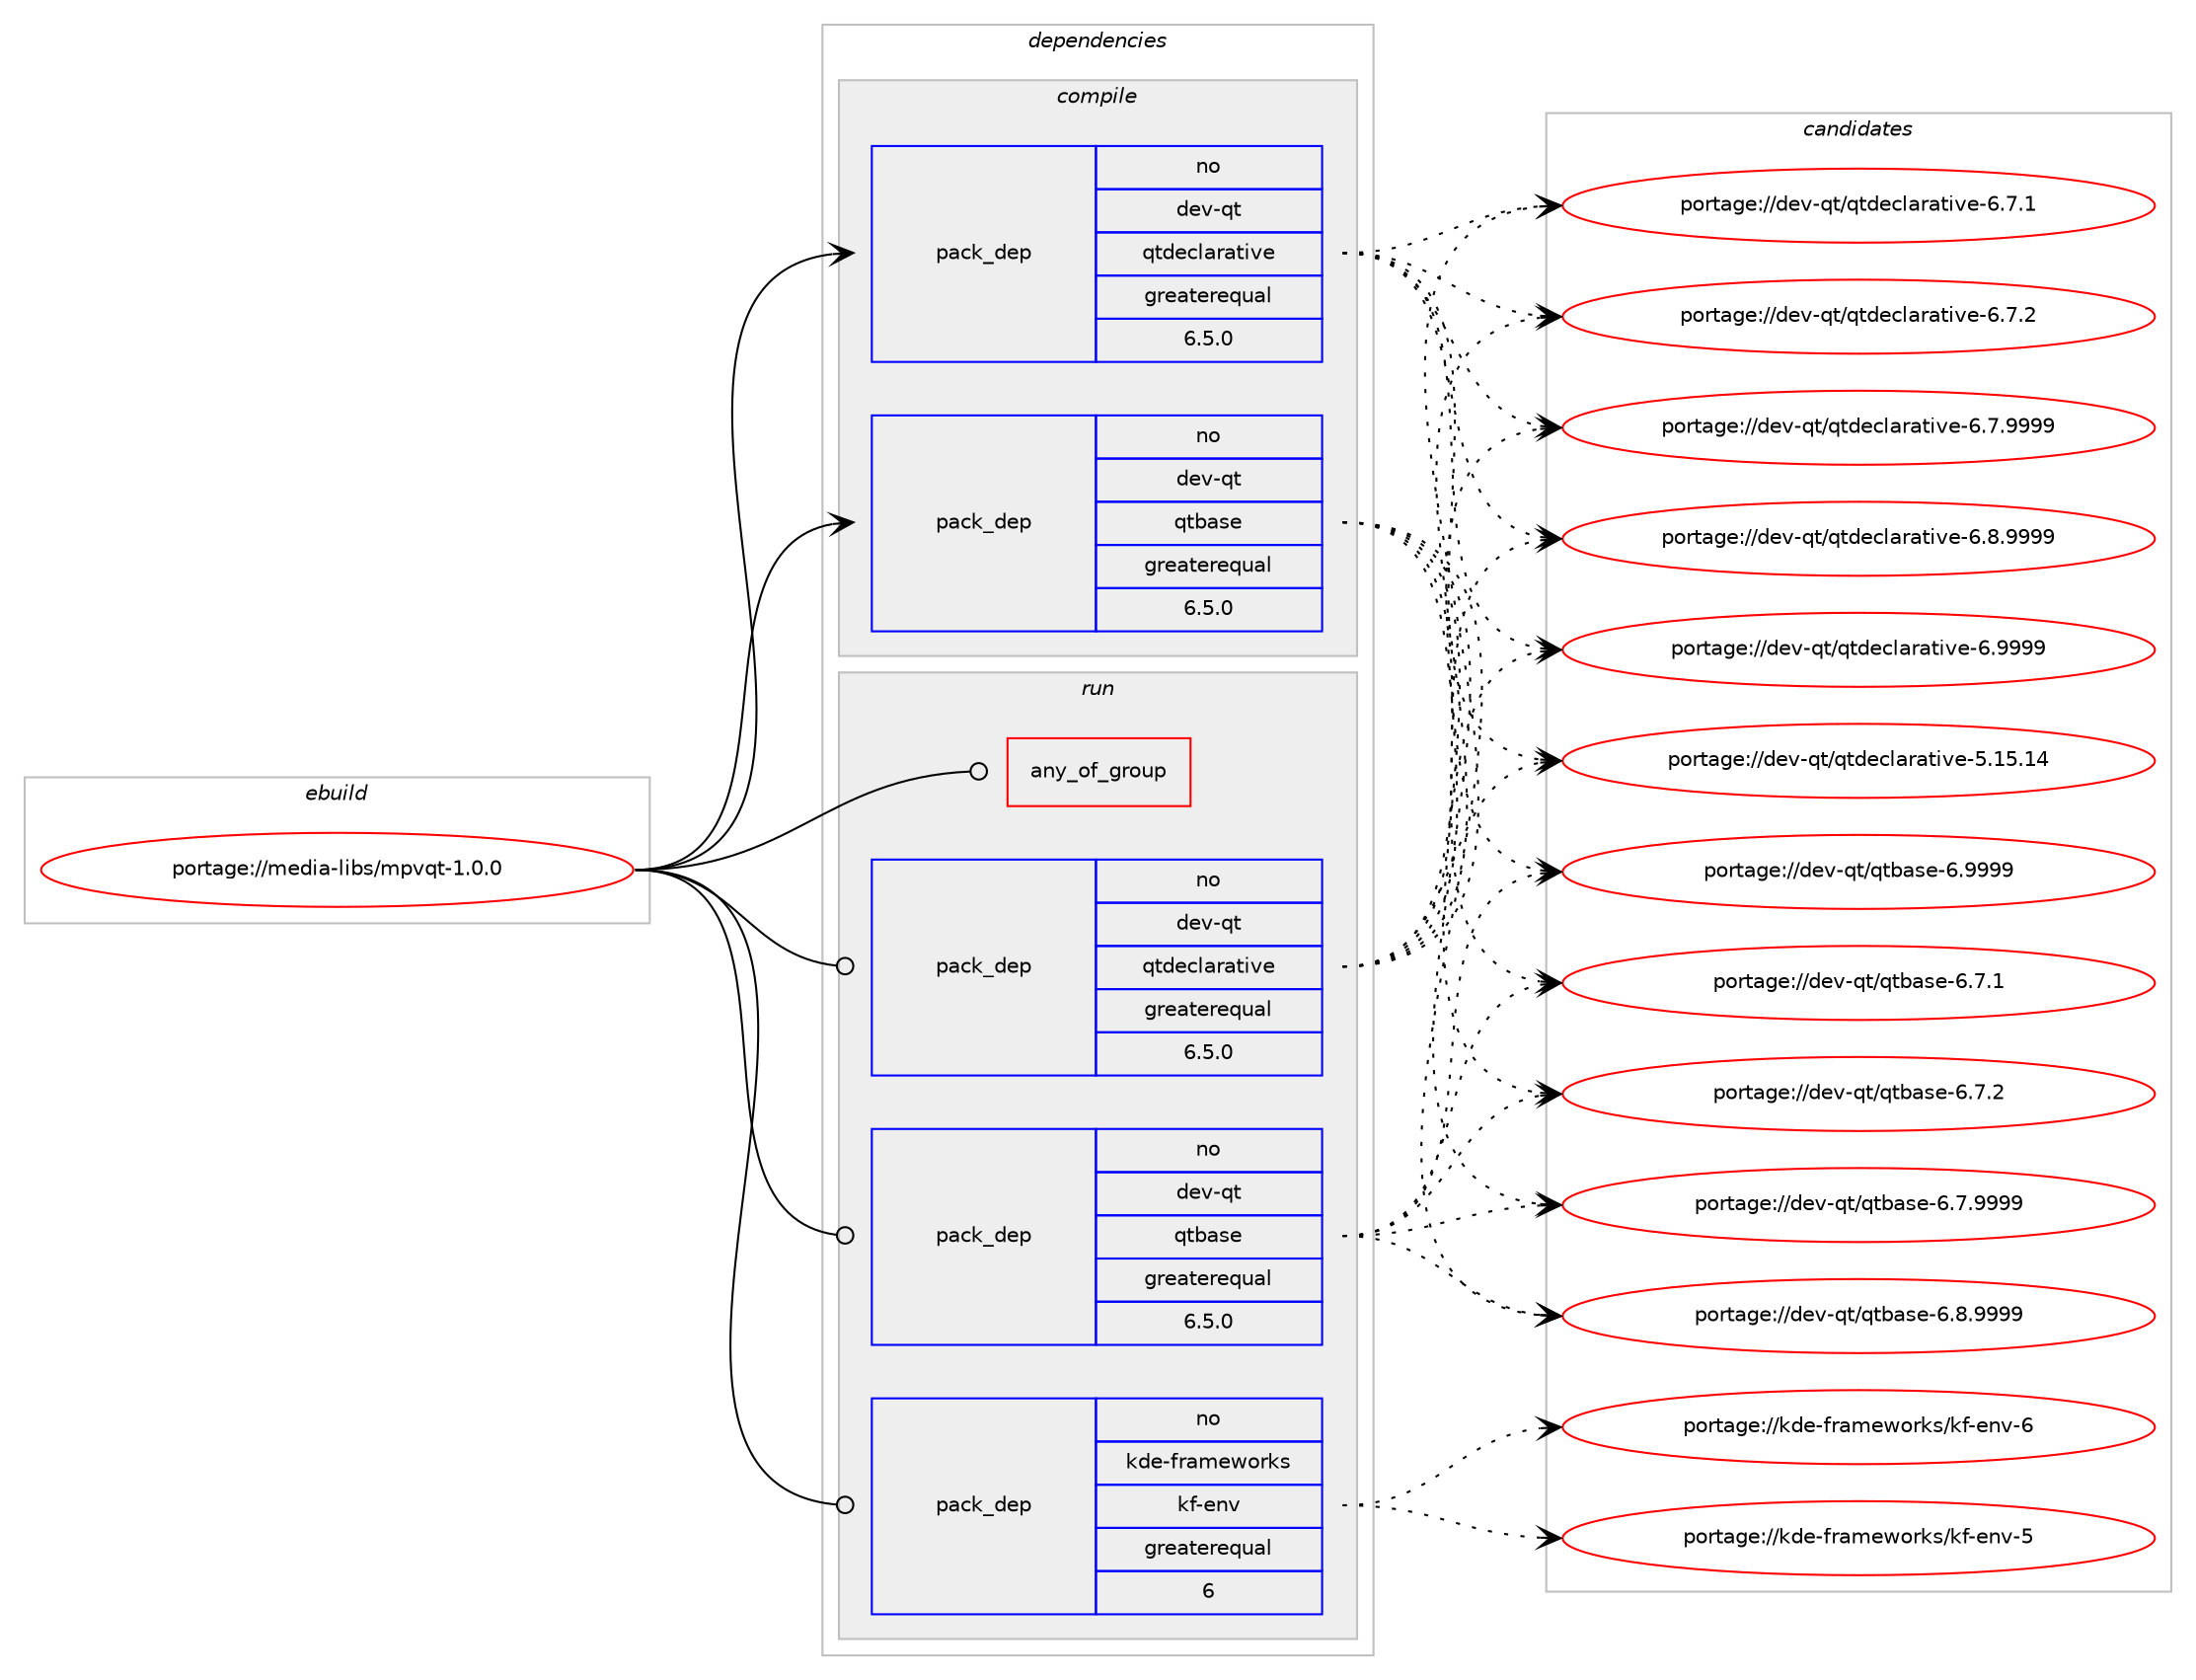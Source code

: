 digraph prolog {

# *************
# Graph options
# *************

newrank=true;
concentrate=true;
compound=true;
graph [rankdir=LR,fontname=Helvetica,fontsize=10,ranksep=1.5];#, ranksep=2.5, nodesep=0.2];
edge  [arrowhead=vee];
node  [fontname=Helvetica,fontsize=10];

# **********
# The ebuild
# **********

subgraph cluster_leftcol {
color=gray;
rank=same;
label=<<i>ebuild</i>>;
id [label="portage://media-libs/mpvqt-1.0.0", color=red, width=4, href="../media-libs/mpvqt-1.0.0.svg"];
}

# ****************
# The dependencies
# ****************

subgraph cluster_midcol {
color=gray;
label=<<i>dependencies</i>>;
subgraph cluster_compile {
fillcolor="#eeeeee";
style=filled;
label=<<i>compile</i>>;
subgraph pack80347 {
dependency157664 [label=<<TABLE BORDER="0" CELLBORDER="1" CELLSPACING="0" CELLPADDING="4" WIDTH="220"><TR><TD ROWSPAN="6" CELLPADDING="30">pack_dep</TD></TR><TR><TD WIDTH="110">no</TD></TR><TR><TD>dev-qt</TD></TR><TR><TD>qtbase</TD></TR><TR><TD>greaterequal</TD></TR><TR><TD>6.5.0</TD></TR></TABLE>>, shape=none, color=blue];
}
id:e -> dependency157664:w [weight=20,style="solid",arrowhead="vee"];
# *** BEGIN UNKNOWN DEPENDENCY TYPE (TODO) ***
# id -> package_dependency(portage://media-libs/mpvqt-1.0.0,install,no,dev-qt,qtbase,none,[,,],[slot(6)],[])
# *** END UNKNOWN DEPENDENCY TYPE (TODO) ***

subgraph pack80348 {
dependency157665 [label=<<TABLE BORDER="0" CELLBORDER="1" CELLSPACING="0" CELLPADDING="4" WIDTH="220"><TR><TD ROWSPAN="6" CELLPADDING="30">pack_dep</TD></TR><TR><TD WIDTH="110">no</TD></TR><TR><TD>dev-qt</TD></TR><TR><TD>qtdeclarative</TD></TR><TR><TD>greaterequal</TD></TR><TR><TD>6.5.0</TD></TR></TABLE>>, shape=none, color=blue];
}
id:e -> dependency157665:w [weight=20,style="solid",arrowhead="vee"];
# *** BEGIN UNKNOWN DEPENDENCY TYPE (TODO) ***
# id -> package_dependency(portage://media-libs/mpvqt-1.0.0,install,no,media-video,mpv,none,[,,],any_same_slot,[use(enable(libmpv),none)])
# *** END UNKNOWN DEPENDENCY TYPE (TODO) ***

}
subgraph cluster_compileandrun {
fillcolor="#eeeeee";
style=filled;
label=<<i>compile and run</i>>;
}
subgraph cluster_run {
fillcolor="#eeeeee";
style=filled;
label=<<i>run</i>>;
subgraph any2161 {
dependency157666 [label=<<TABLE BORDER="0" CELLBORDER="1" CELLSPACING="0" CELLPADDING="4"><TR><TD CELLPADDING="10">any_of_group</TD></TR></TABLE>>, shape=none, color=red];# *** BEGIN UNKNOWN DEPENDENCY TYPE (TODO) ***
# dependency157666 -> package_dependency(portage://media-libs/mpvqt-1.0.0,run,no,kde-frameworks,breeze-icons,none,[,,],any_different_slot,[])
# *** END UNKNOWN DEPENDENCY TYPE (TODO) ***

# *** BEGIN UNKNOWN DEPENDENCY TYPE (TODO) ***
# dependency157666 -> package_dependency(portage://media-libs/mpvqt-1.0.0,run,no,kde-frameworks,oxygen-icons,none,[,,],any_different_slot,[])
# *** END UNKNOWN DEPENDENCY TYPE (TODO) ***

}
id:e -> dependency157666:w [weight=20,style="solid",arrowhead="odot"];
subgraph pack80349 {
dependency157667 [label=<<TABLE BORDER="0" CELLBORDER="1" CELLSPACING="0" CELLPADDING="4" WIDTH="220"><TR><TD ROWSPAN="6" CELLPADDING="30">pack_dep</TD></TR><TR><TD WIDTH="110">no</TD></TR><TR><TD>dev-qt</TD></TR><TR><TD>qtbase</TD></TR><TR><TD>greaterequal</TD></TR><TR><TD>6.5.0</TD></TR></TABLE>>, shape=none, color=blue];
}
id:e -> dependency157667:w [weight=20,style="solid",arrowhead="odot"];
# *** BEGIN UNKNOWN DEPENDENCY TYPE (TODO) ***
# id -> package_dependency(portage://media-libs/mpvqt-1.0.0,run,no,dev-qt,qtbase,none,[,,],[slot(6)],[])
# *** END UNKNOWN DEPENDENCY TYPE (TODO) ***

subgraph pack80350 {
dependency157668 [label=<<TABLE BORDER="0" CELLBORDER="1" CELLSPACING="0" CELLPADDING="4" WIDTH="220"><TR><TD ROWSPAN="6" CELLPADDING="30">pack_dep</TD></TR><TR><TD WIDTH="110">no</TD></TR><TR><TD>dev-qt</TD></TR><TR><TD>qtdeclarative</TD></TR><TR><TD>greaterequal</TD></TR><TR><TD>6.5.0</TD></TR></TABLE>>, shape=none, color=blue];
}
id:e -> dependency157668:w [weight=20,style="solid",arrowhead="odot"];
subgraph pack80351 {
dependency157669 [label=<<TABLE BORDER="0" CELLBORDER="1" CELLSPACING="0" CELLPADDING="4" WIDTH="220"><TR><TD ROWSPAN="6" CELLPADDING="30">pack_dep</TD></TR><TR><TD WIDTH="110">no</TD></TR><TR><TD>kde-frameworks</TD></TR><TR><TD>kf-env</TD></TR><TR><TD>greaterequal</TD></TR><TR><TD>6</TD></TR></TABLE>>, shape=none, color=blue];
}
id:e -> dependency157669:w [weight=20,style="solid",arrowhead="odot"];
# *** BEGIN UNKNOWN DEPENDENCY TYPE (TODO) ***
# id -> package_dependency(portage://media-libs/mpvqt-1.0.0,run,no,media-video,mpv,none,[,,],any_same_slot,[use(enable(libmpv),none)])
# *** END UNKNOWN DEPENDENCY TYPE (TODO) ***

}
}

# **************
# The candidates
# **************

subgraph cluster_choices {
rank=same;
color=gray;
label=<<i>candidates</i>>;

subgraph choice80347 {
color=black;
nodesep=1;
choice10010111845113116471131169897115101455446554649 [label="portage://dev-qt/qtbase-6.7.1", color=red, width=4,href="../dev-qt/qtbase-6.7.1.svg"];
choice10010111845113116471131169897115101455446554650 [label="portage://dev-qt/qtbase-6.7.2", color=red, width=4,href="../dev-qt/qtbase-6.7.2.svg"];
choice10010111845113116471131169897115101455446554657575757 [label="portage://dev-qt/qtbase-6.7.9999", color=red, width=4,href="../dev-qt/qtbase-6.7.9999.svg"];
choice10010111845113116471131169897115101455446564657575757 [label="portage://dev-qt/qtbase-6.8.9999", color=red, width=4,href="../dev-qt/qtbase-6.8.9999.svg"];
choice1001011184511311647113116989711510145544657575757 [label="portage://dev-qt/qtbase-6.9999", color=red, width=4,href="../dev-qt/qtbase-6.9999.svg"];
dependency157664:e -> choice10010111845113116471131169897115101455446554649:w [style=dotted,weight="100"];
dependency157664:e -> choice10010111845113116471131169897115101455446554650:w [style=dotted,weight="100"];
dependency157664:e -> choice10010111845113116471131169897115101455446554657575757:w [style=dotted,weight="100"];
dependency157664:e -> choice10010111845113116471131169897115101455446564657575757:w [style=dotted,weight="100"];
dependency157664:e -> choice1001011184511311647113116989711510145544657575757:w [style=dotted,weight="100"];
}
subgraph choice80348 {
color=black;
nodesep=1;
choice10010111845113116471131161001019910897114971161051181014553464953464952 [label="portage://dev-qt/qtdeclarative-5.15.14", color=red, width=4,href="../dev-qt/qtdeclarative-5.15.14.svg"];
choice1001011184511311647113116100101991089711497116105118101455446554649 [label="portage://dev-qt/qtdeclarative-6.7.1", color=red, width=4,href="../dev-qt/qtdeclarative-6.7.1.svg"];
choice1001011184511311647113116100101991089711497116105118101455446554650 [label="portage://dev-qt/qtdeclarative-6.7.2", color=red, width=4,href="../dev-qt/qtdeclarative-6.7.2.svg"];
choice1001011184511311647113116100101991089711497116105118101455446554657575757 [label="portage://dev-qt/qtdeclarative-6.7.9999", color=red, width=4,href="../dev-qt/qtdeclarative-6.7.9999.svg"];
choice1001011184511311647113116100101991089711497116105118101455446564657575757 [label="portage://dev-qt/qtdeclarative-6.8.9999", color=red, width=4,href="../dev-qt/qtdeclarative-6.8.9999.svg"];
choice100101118451131164711311610010199108971149711610511810145544657575757 [label="portage://dev-qt/qtdeclarative-6.9999", color=red, width=4,href="../dev-qt/qtdeclarative-6.9999.svg"];
dependency157665:e -> choice10010111845113116471131161001019910897114971161051181014553464953464952:w [style=dotted,weight="100"];
dependency157665:e -> choice1001011184511311647113116100101991089711497116105118101455446554649:w [style=dotted,weight="100"];
dependency157665:e -> choice1001011184511311647113116100101991089711497116105118101455446554650:w [style=dotted,weight="100"];
dependency157665:e -> choice1001011184511311647113116100101991089711497116105118101455446554657575757:w [style=dotted,weight="100"];
dependency157665:e -> choice1001011184511311647113116100101991089711497116105118101455446564657575757:w [style=dotted,weight="100"];
dependency157665:e -> choice100101118451131164711311610010199108971149711610511810145544657575757:w [style=dotted,weight="100"];
}
subgraph choice80349 {
color=black;
nodesep=1;
choice10010111845113116471131169897115101455446554649 [label="portage://dev-qt/qtbase-6.7.1", color=red, width=4,href="../dev-qt/qtbase-6.7.1.svg"];
choice10010111845113116471131169897115101455446554650 [label="portage://dev-qt/qtbase-6.7.2", color=red, width=4,href="../dev-qt/qtbase-6.7.2.svg"];
choice10010111845113116471131169897115101455446554657575757 [label="portage://dev-qt/qtbase-6.7.9999", color=red, width=4,href="../dev-qt/qtbase-6.7.9999.svg"];
choice10010111845113116471131169897115101455446564657575757 [label="portage://dev-qt/qtbase-6.8.9999", color=red, width=4,href="../dev-qt/qtbase-6.8.9999.svg"];
choice1001011184511311647113116989711510145544657575757 [label="portage://dev-qt/qtbase-6.9999", color=red, width=4,href="../dev-qt/qtbase-6.9999.svg"];
dependency157667:e -> choice10010111845113116471131169897115101455446554649:w [style=dotted,weight="100"];
dependency157667:e -> choice10010111845113116471131169897115101455446554650:w [style=dotted,weight="100"];
dependency157667:e -> choice10010111845113116471131169897115101455446554657575757:w [style=dotted,weight="100"];
dependency157667:e -> choice10010111845113116471131169897115101455446564657575757:w [style=dotted,weight="100"];
dependency157667:e -> choice1001011184511311647113116989711510145544657575757:w [style=dotted,weight="100"];
}
subgraph choice80350 {
color=black;
nodesep=1;
choice10010111845113116471131161001019910897114971161051181014553464953464952 [label="portage://dev-qt/qtdeclarative-5.15.14", color=red, width=4,href="../dev-qt/qtdeclarative-5.15.14.svg"];
choice1001011184511311647113116100101991089711497116105118101455446554649 [label="portage://dev-qt/qtdeclarative-6.7.1", color=red, width=4,href="../dev-qt/qtdeclarative-6.7.1.svg"];
choice1001011184511311647113116100101991089711497116105118101455446554650 [label="portage://dev-qt/qtdeclarative-6.7.2", color=red, width=4,href="../dev-qt/qtdeclarative-6.7.2.svg"];
choice1001011184511311647113116100101991089711497116105118101455446554657575757 [label="portage://dev-qt/qtdeclarative-6.7.9999", color=red, width=4,href="../dev-qt/qtdeclarative-6.7.9999.svg"];
choice1001011184511311647113116100101991089711497116105118101455446564657575757 [label="portage://dev-qt/qtdeclarative-6.8.9999", color=red, width=4,href="../dev-qt/qtdeclarative-6.8.9999.svg"];
choice100101118451131164711311610010199108971149711610511810145544657575757 [label="portage://dev-qt/qtdeclarative-6.9999", color=red, width=4,href="../dev-qt/qtdeclarative-6.9999.svg"];
dependency157668:e -> choice10010111845113116471131161001019910897114971161051181014553464953464952:w [style=dotted,weight="100"];
dependency157668:e -> choice1001011184511311647113116100101991089711497116105118101455446554649:w [style=dotted,weight="100"];
dependency157668:e -> choice1001011184511311647113116100101991089711497116105118101455446554650:w [style=dotted,weight="100"];
dependency157668:e -> choice1001011184511311647113116100101991089711497116105118101455446554657575757:w [style=dotted,weight="100"];
dependency157668:e -> choice1001011184511311647113116100101991089711497116105118101455446564657575757:w [style=dotted,weight="100"];
dependency157668:e -> choice100101118451131164711311610010199108971149711610511810145544657575757:w [style=dotted,weight="100"];
}
subgraph choice80351 {
color=black;
nodesep=1;
choice107100101451021149710910111911111410711547107102451011101184553 [label="portage://kde-frameworks/kf-env-5", color=red, width=4,href="../kde-frameworks/kf-env-5.svg"];
choice107100101451021149710910111911111410711547107102451011101184554 [label="portage://kde-frameworks/kf-env-6", color=red, width=4,href="../kde-frameworks/kf-env-6.svg"];
dependency157669:e -> choice107100101451021149710910111911111410711547107102451011101184553:w [style=dotted,weight="100"];
dependency157669:e -> choice107100101451021149710910111911111410711547107102451011101184554:w [style=dotted,weight="100"];
}
}

}
